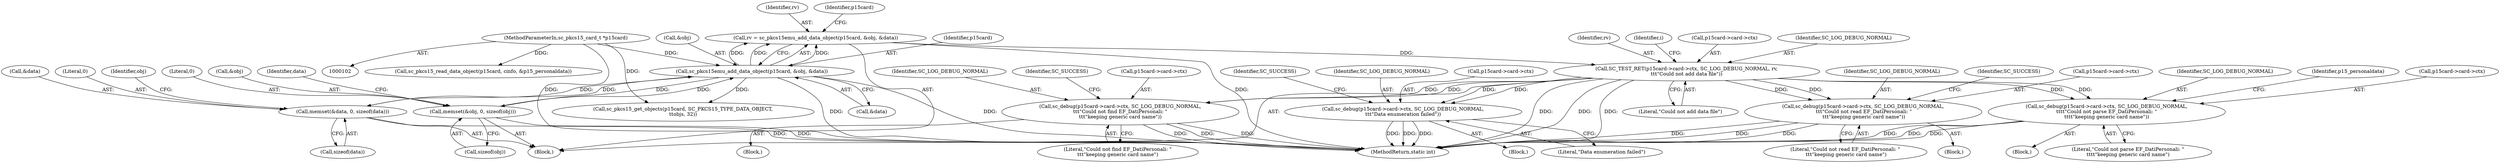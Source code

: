 digraph "0_OpenSC_8fe377e93b4b56060e5bbfb6f3142ceaeca744fa_19@pointer" {
"1000211" [label="(Call,SC_TEST_RET(p15card->card->ctx, SC_LOG_DEBUG_NORMAL, rv,\n\t\t\t\"Could not add data file\"))"];
"1000203" [label="(Call,rv = sc_pkcs15emu_add_data_object(p15card, &obj, &data))"];
"1000205" [label="(Call,sc_pkcs15emu_add_data_object(p15card, &obj, &data))"];
"1000103" [label="(MethodParameterIn,sc_pkcs15_card_t *p15card)"];
"1000166" [label="(Call,memset(&obj, 0, sizeof(obj)))"];
"1000160" [label="(Call,memset(&data, 0, sizeof(data)))"];
"1000243" [label="(Call,sc_debug(p15card->card->ctx, SC_LOG_DEBUG_NORMAL,\n\t\t\t\"Data enumeration failed\"))"];
"1000287" [label="(Call,sc_debug(p15card->card->ctx, SC_LOG_DEBUG_NORMAL,\n\t\t\t\"Could not find EF_DatiPersonali: \"\n\t\t\t\"keeping generic card name\"))"];
"1000307" [label="(Call,sc_debug(p15card->card->ctx, SC_LOG_DEBUG_NORMAL,\n \t\t\t\"Could not read EF_DatiPersonali: \"\n \t\t\t\"keeping generic card name\"))"];
"1000328" [label="(Call,sc_debug(p15card->card->ctx, SC_LOG_DEBUG_NORMAL,\n\t\t\t\t\"Could not parse EF_DatiPersonali: \"\n\t\t\t\t\"keeping generic card name\"))"];
"1000249" [label="(Identifier,SC_LOG_DEBUG_NORMAL)"];
"1000307" [label="(Call,sc_debug(p15card->card->ctx, SC_LOG_DEBUG_NORMAL,\n \t\t\t\"Could not read EF_DatiPersonali: \"\n \t\t\t\"keeping generic card name\"))"];
"1000206" [label="(Identifier,p15card)"];
"1000219" [label="(Literal,\"Could not add data file\")"];
"1000244" [label="(Call,p15card->card->ctx)"];
"1000204" [label="(Identifier,rv)"];
"1000170" [label="(Call,sizeof(obj))"];
"1000308" [label="(Call,p15card->card->ctx)"];
"1000243" [label="(Call,sc_debug(p15card->card->ctx, SC_LOG_DEBUG_NORMAL,\n\t\t\t\"Data enumeration failed\"))"];
"1000163" [label="(Literal,0)"];
"1000299" [label="(Call,sc_pkcs15_read_data_object(p15card, cinfo, &p15_personaldata))"];
"1000242" [label="(Block,)"];
"1000288" [label="(Call,p15card->card->ctx)"];
"1000167" [label="(Call,&obj)"];
"1000286" [label="(Block,)"];
"1000166" [label="(Call,memset(&obj, 0, sizeof(obj)))"];
"1000212" [label="(Call,p15card->card->ctx)"];
"1000205" [label="(Call,sc_pkcs15emu_add_data_object(p15card, &obj, &data))"];
"1000174" [label="(Identifier,data)"];
"1000293" [label="(Identifier,SC_LOG_DEBUG_NORMAL)"];
"1000133" [label="(Block,)"];
"1000207" [label="(Call,&obj)"];
"1000328" [label="(Call,sc_debug(p15card->card->ctx, SC_LOG_DEBUG_NORMAL,\n\t\t\t\t\"Could not parse EF_DatiPersonali: \"\n\t\t\t\t\"keeping generic card name\"))"];
"1000168" [label="(Identifier,obj)"];
"1000211" [label="(Call,SC_TEST_RET(p15card->card->ctx, SC_LOG_DEBUG_NORMAL, rv,\n\t\t\t\"Could not add data file\"))"];
"1000306" [label="(Block,)"];
"1000294" [label="(Literal,\"Could not find EF_DatiPersonali: \"\n\t\t\t\"keeping generic card name\")"];
"1000287" [label="(Call,sc_debug(p15card->card->ctx, SC_LOG_DEBUG_NORMAL,\n\t\t\t\"Could not find EF_DatiPersonali: \"\n\t\t\t\"keeping generic card name\"))"];
"1000335" [label="(Literal,\"Could not parse EF_DatiPersonali: \"\n\t\t\t\t\"keeping generic card name\")"];
"1000352" [label="(MethodReturn,static int)"];
"1000217" [label="(Identifier,SC_LOG_DEBUG_NORMAL)"];
"1000161" [label="(Call,&data)"];
"1000313" [label="(Identifier,SC_LOG_DEBUG_NORMAL)"];
"1000334" [label="(Identifier,SC_LOG_DEBUG_NORMAL)"];
"1000218" [label="(Identifier,rv)"];
"1000214" [label="(Identifier,p15card)"];
"1000337" [label="(Identifier,p15_personaldata)"];
"1000203" [label="(Call,rv = sc_pkcs15emu_add_data_object(p15card, &obj, &data))"];
"1000252" [label="(Identifier,SC_SUCCESS)"];
"1000233" [label="(Call,sc_pkcs15_get_objects(p15card, SC_PKCS15_TYPE_DATA_OBJECT,\n\t\tobjs, 32))"];
"1000209" [label="(Call,&data)"];
"1000296" [label="(Identifier,SC_SUCCESS)"];
"1000250" [label="(Literal,\"Data enumeration failed\")"];
"1000316" [label="(Identifier,SC_SUCCESS)"];
"1000329" [label="(Call,p15card->card->ctx)"];
"1000169" [label="(Literal,0)"];
"1000103" [label="(MethodParameterIn,sc_pkcs15_card_t *p15card)"];
"1000160" [label="(Call,memset(&data, 0, sizeof(data)))"];
"1000164" [label="(Call,sizeof(data))"];
"1000314" [label="(Literal,\"Could not read EF_DatiPersonali: \"\n \t\t\t\"keeping generic card name\")"];
"1000132" [label="(Identifier,i)"];
"1000327" [label="(Block,)"];
"1000211" -> "1000133"  [label="AST: "];
"1000211" -> "1000219"  [label="CFG: "];
"1000212" -> "1000211"  [label="AST: "];
"1000217" -> "1000211"  [label="AST: "];
"1000218" -> "1000211"  [label="AST: "];
"1000219" -> "1000211"  [label="AST: "];
"1000132" -> "1000211"  [label="CFG: "];
"1000211" -> "1000352"  [label="DDG: "];
"1000211" -> "1000352"  [label="DDG: "];
"1000211" -> "1000352"  [label="DDG: "];
"1000203" -> "1000211"  [label="DDG: "];
"1000211" -> "1000243"  [label="DDG: "];
"1000211" -> "1000243"  [label="DDG: "];
"1000211" -> "1000287"  [label="DDG: "];
"1000211" -> "1000287"  [label="DDG: "];
"1000211" -> "1000307"  [label="DDG: "];
"1000211" -> "1000307"  [label="DDG: "];
"1000211" -> "1000328"  [label="DDG: "];
"1000211" -> "1000328"  [label="DDG: "];
"1000203" -> "1000133"  [label="AST: "];
"1000203" -> "1000205"  [label="CFG: "];
"1000204" -> "1000203"  [label="AST: "];
"1000205" -> "1000203"  [label="AST: "];
"1000214" -> "1000203"  [label="CFG: "];
"1000203" -> "1000352"  [label="DDG: "];
"1000205" -> "1000203"  [label="DDG: "];
"1000205" -> "1000203"  [label="DDG: "];
"1000205" -> "1000203"  [label="DDG: "];
"1000205" -> "1000209"  [label="CFG: "];
"1000206" -> "1000205"  [label="AST: "];
"1000207" -> "1000205"  [label="AST: "];
"1000209" -> "1000205"  [label="AST: "];
"1000205" -> "1000352"  [label="DDG: "];
"1000205" -> "1000352"  [label="DDG: "];
"1000205" -> "1000160"  [label="DDG: "];
"1000205" -> "1000166"  [label="DDG: "];
"1000103" -> "1000205"  [label="DDG: "];
"1000166" -> "1000205"  [label="DDG: "];
"1000160" -> "1000205"  [label="DDG: "];
"1000205" -> "1000233"  [label="DDG: "];
"1000103" -> "1000102"  [label="AST: "];
"1000103" -> "1000352"  [label="DDG: "];
"1000103" -> "1000233"  [label="DDG: "];
"1000103" -> "1000299"  [label="DDG: "];
"1000166" -> "1000133"  [label="AST: "];
"1000166" -> "1000170"  [label="CFG: "];
"1000167" -> "1000166"  [label="AST: "];
"1000169" -> "1000166"  [label="AST: "];
"1000170" -> "1000166"  [label="AST: "];
"1000174" -> "1000166"  [label="CFG: "];
"1000166" -> "1000352"  [label="DDG: "];
"1000160" -> "1000133"  [label="AST: "];
"1000160" -> "1000164"  [label="CFG: "];
"1000161" -> "1000160"  [label="AST: "];
"1000163" -> "1000160"  [label="AST: "];
"1000164" -> "1000160"  [label="AST: "];
"1000168" -> "1000160"  [label="CFG: "];
"1000160" -> "1000352"  [label="DDG: "];
"1000243" -> "1000242"  [label="AST: "];
"1000243" -> "1000250"  [label="CFG: "];
"1000244" -> "1000243"  [label="AST: "];
"1000249" -> "1000243"  [label="AST: "];
"1000250" -> "1000243"  [label="AST: "];
"1000252" -> "1000243"  [label="CFG: "];
"1000243" -> "1000352"  [label="DDG: "];
"1000243" -> "1000352"  [label="DDG: "];
"1000243" -> "1000352"  [label="DDG: "];
"1000287" -> "1000286"  [label="AST: "];
"1000287" -> "1000294"  [label="CFG: "];
"1000288" -> "1000287"  [label="AST: "];
"1000293" -> "1000287"  [label="AST: "];
"1000294" -> "1000287"  [label="AST: "];
"1000296" -> "1000287"  [label="CFG: "];
"1000287" -> "1000352"  [label="DDG: "];
"1000287" -> "1000352"  [label="DDG: "];
"1000287" -> "1000352"  [label="DDG: "];
"1000307" -> "1000306"  [label="AST: "];
"1000307" -> "1000314"  [label="CFG: "];
"1000308" -> "1000307"  [label="AST: "];
"1000313" -> "1000307"  [label="AST: "];
"1000314" -> "1000307"  [label="AST: "];
"1000316" -> "1000307"  [label="CFG: "];
"1000307" -> "1000352"  [label="DDG: "];
"1000307" -> "1000352"  [label="DDG: "];
"1000307" -> "1000352"  [label="DDG: "];
"1000328" -> "1000327"  [label="AST: "];
"1000328" -> "1000335"  [label="CFG: "];
"1000329" -> "1000328"  [label="AST: "];
"1000334" -> "1000328"  [label="AST: "];
"1000335" -> "1000328"  [label="AST: "];
"1000337" -> "1000328"  [label="CFG: "];
"1000328" -> "1000352"  [label="DDG: "];
"1000328" -> "1000352"  [label="DDG: "];
"1000328" -> "1000352"  [label="DDG: "];
}
